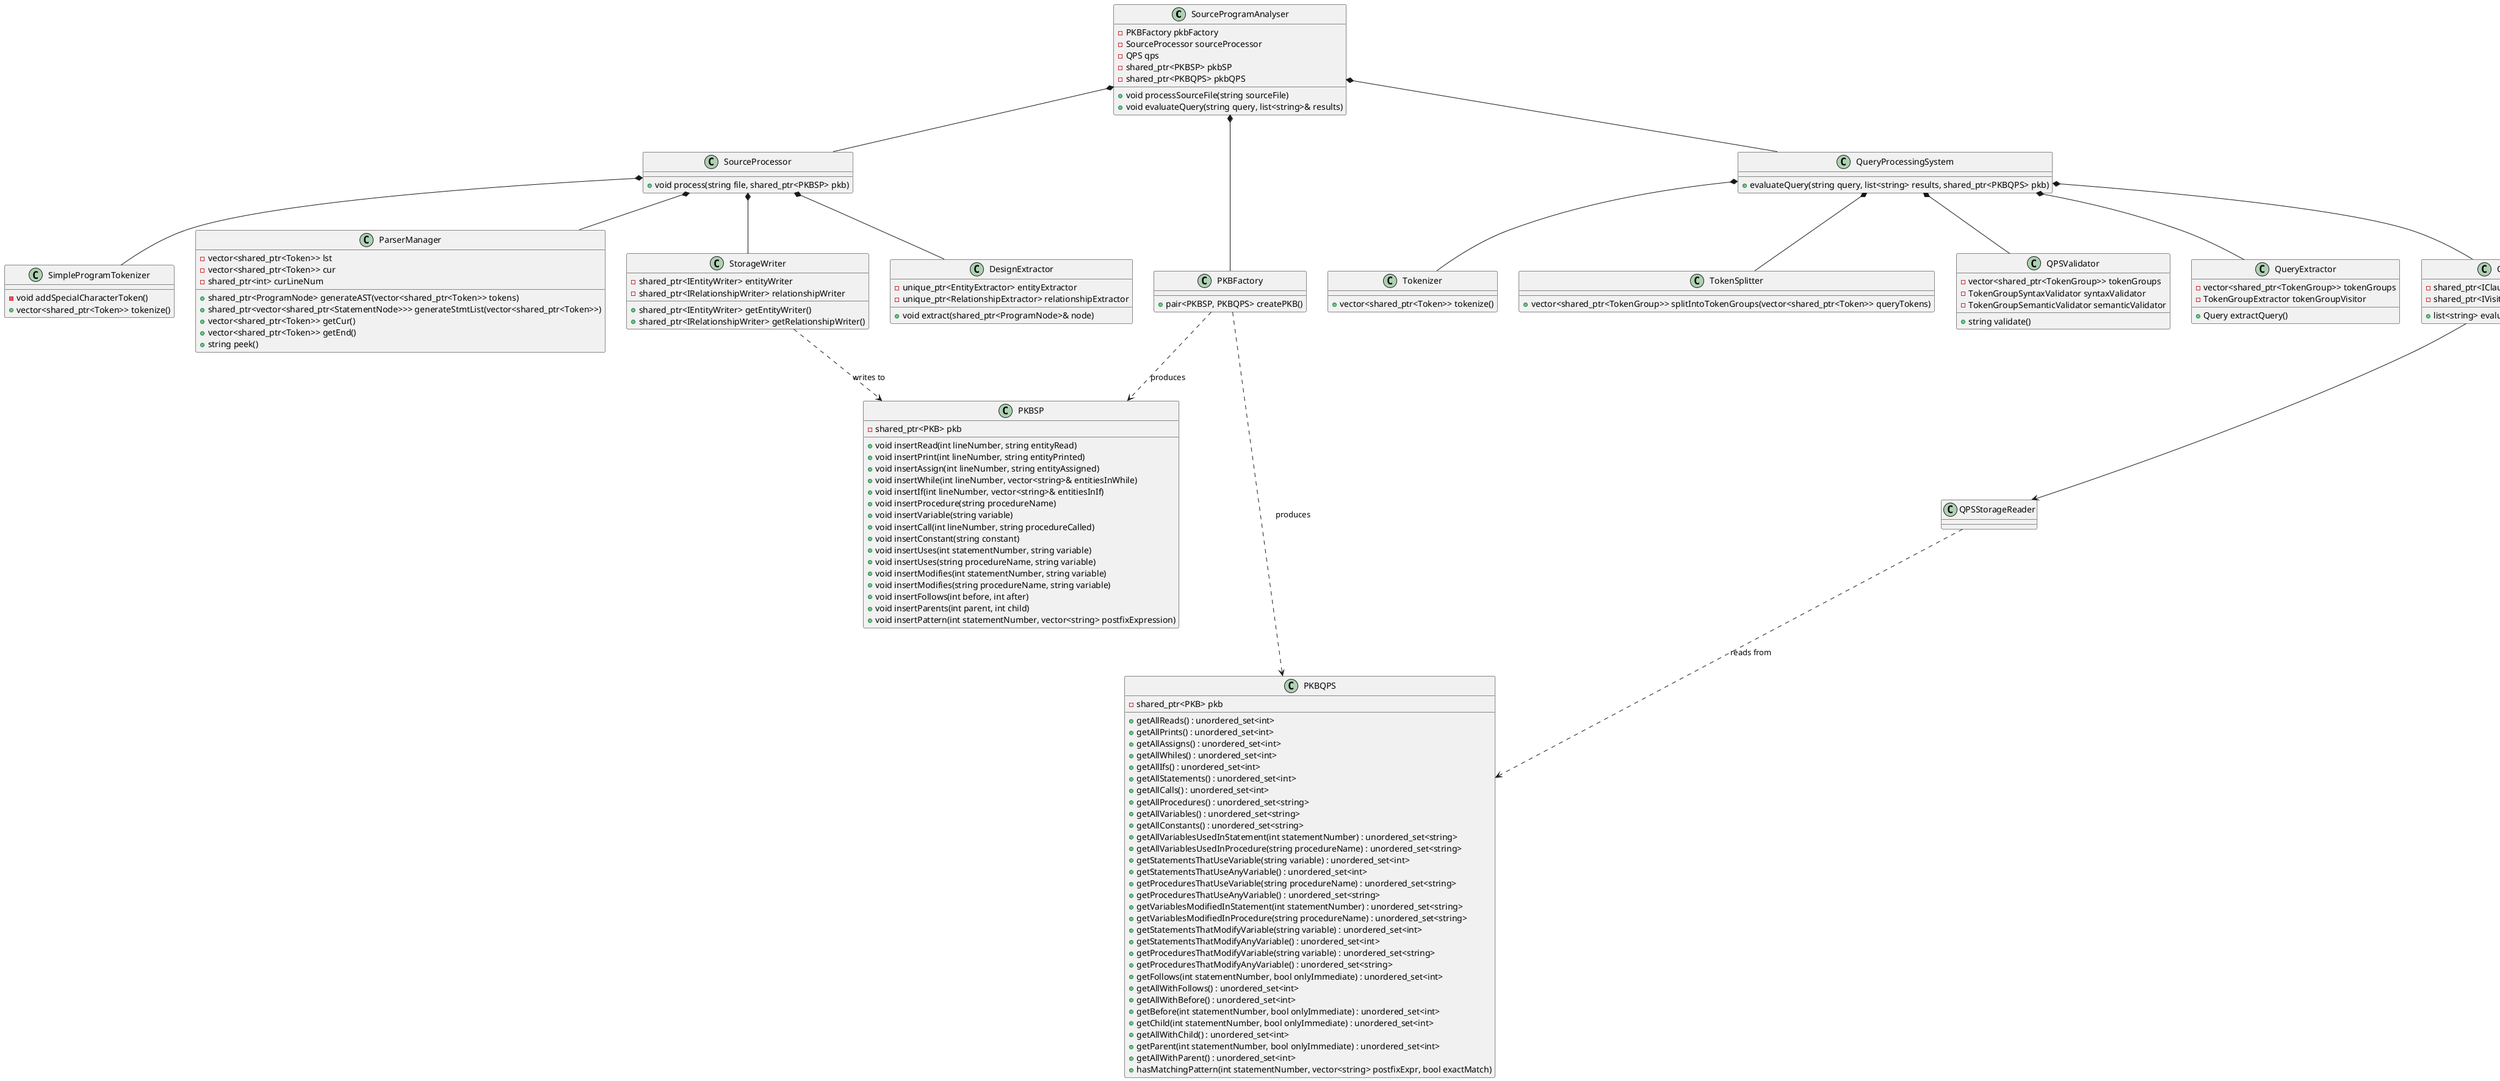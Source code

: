 @startuml
class SourceProgramAnalyser {
    -PKBFactory pkbFactory
    -SourceProcessor sourceProcessor
    -QPS qps
    -shared_ptr<PKBSP> pkbSP
    -shared_ptr<PKBQPS> pkbQPS
    +void processSourceFile(string sourceFile)
    +void evaluateQuery(string query, list<string>& results)
}

class SourceProcessor {
    +void process(string file, shared_ptr<PKBSP> pkb)
}

class PKBFactory {
    +pair<PKBSP, PKBQPS> createPKB()
}

class SimpleProgramTokenizer {
    -void addSpecialCharacterToken()
    +vector<shared_ptr<Token>> tokenize()
}

class ParserManager {
     -vector<shared_ptr<Token>> lst
     -vector<shared_ptr<Token>> cur
     -shared_ptr<int> curLineNum
    +shared_ptr<ProgramNode> generateAST(vector<shared_ptr<Token>> tokens)
    +shared_ptr<vector<shared_ptr<StatementNode>>> generateStmtList(vector<shared_ptr<Token>>)
    +vector<shared_ptr<Token>> getCur()
    +vector<shared_ptr<Token>> getEnd()
    +string peek()
}

class StorageWriter {
    -shared_ptr<IEntityWriter> entityWriter
    -shared_ptr<IRelationshipWriter> relationshipWriter
    +shared_ptr<IEntityWriter> getEntityWriter()
    +shared_ptr<IRelationshipWriter> getRelationshipWriter()
}

class DesignExtractor {
    -unique_ptr<EntityExtractor> entityExtractor
    -unique_ptr<RelationshipExtractor> relationshipExtractor
    +void extract(shared_ptr<ProgramNode>& node)
}

class PKBSP {
    -shared_ptr<PKB> pkb
    +void insertRead(int lineNumber, string entityRead)
    +void insertPrint(int lineNumber, string entityPrinted)
    +void insertAssign(int lineNumber, string entityAssigned)
    +void insertWhile(int lineNumber, vector<string>& entitiesInWhile)
    +void insertIf(int lineNumber, vector<string>& entitiesInIf)
    +void insertProcedure(string procedureName)
    +void insertVariable(string variable)
    +void insertCall(int lineNumber, string procedureCalled)
    +void insertConstant(string constant)
    +void insertUses(int statementNumber, string variable)
    +void insertUses(string procedureName, string variable)
    +void insertModifies(int statementNumber, string variable)
    +void insertModifies(string procedureName, string variable)
    +void insertFollows(int before, int after)
    +void insertParents(int parent, int child)
    +void insertPattern(int statementNumber, vector<string> postfixExpression)
}

class QueryProcessingSystem {
 + evaluateQuery(string query, list<string> results, shared_ptr<PKBQPS> pkb)
}

class QPSStorageReader

class Tokenizer {
 +vector<shared_ptr<Token>> tokenize()
}

class TokenSplitter {
     +vector<shared_ptr<TokenGroup>> splitIntoTokenGroups(vector<shared_ptr<Token>> queryTokens)
}

class QPSValidator {
 -vector<shared_ptr<TokenGroup>> tokenGroups
 -TokenGroupSyntaxValidator syntaxValidator
 -TokenGroupSemanticValidator semanticValidator
 +string validate()
}

class QueryExtractor {
 -vector<shared_ptr<TokenGroup>> tokenGroups
     -TokenGroupExtractor tokenGroupVisitor
     +Query extractQuery()
}

class QueryEvaluator {
 -shared_ptr<IClauseVisitor> clauseVisitor
 -shared_ptr<IVisitsSynonym> synonymVisitor
 +list<string> evaluateQuery(Query query)
}

class PKBQPS {
    -shared_ptr<PKB> pkb
    + getAllReads() : unordered_set<int>
    + getAllPrints() : unordered_set<int>
    + getAllAssigns() : unordered_set<int>
    + getAllWhiles() : unordered_set<int>
    + getAllIfs() : unordered_set<int>
    + getAllStatements() : unordered_set<int>
    + getAllCalls() : unordered_set<int>
    + getAllProcedures() : unordered_set<string>
    + getAllVariables() : unordered_set<string>
    + getAllConstants() : unordered_set<string>
    + getAllVariablesUsedInStatement(int statementNumber) : unordered_set<string>
    + getAllVariablesUsedInProcedure(string procedureName) : unordered_set<string>
    + getStatementsThatUseVariable(string variable) : unordered_set<int>
    + getStatementsThatUseAnyVariable() : unordered_set<int>
    + getProceduresThatUseVariable(string procedureName) : unordered_set<string>
    + getProceduresThatUseAnyVariable() : unordered_set<string>
    + getVariablesModifiedInStatement(int statementNumber) : unordered_set<string>
    + getVariablesModifiedInProcedure(string procedureName) : unordered_set<string>
    + getStatementsThatModifyVariable(string variable) : unordered_set<int>
    + getStatementsThatModifyAnyVariable() : unordered_set<int>
    + getProceduresThatModifyVariable(string variable) : unordered_set<string>
    + getProceduresThatModifyAnyVariable() : unordered_set<string>
    + getFollows(int statementNumber, bool onlyImmediate) : unordered_set<int>
    + getAllWithFollows() : unordered_set<int>
    + getAllWithBefore() : unordered_set<int>
    + getBefore(int statementNumber, bool onlyImmediate) : unordered_set<int>
    + getChild(int statementNumber, bool onlyImmediate) : unordered_set<int>
    + getAllWithChild() : unordered_set<int>
    + getParent(int statementNumber, bool onlyImmediate) : unordered_set<int>
    + getAllWithParent() : unordered_set<int>
    + hasMatchingPattern(int statementNumber, vector<string> postfixExpr, bool exactMatch)
}

SourceProgramAnalyser *-- SourceProcessor
SourceProgramAnalyser *-- QueryProcessingSystem
SourceProgramAnalyser *-- PKBFactory

SourceProcessor *-- DesignExtractor
SourceProcessor *-- StorageWriter
SourceProcessor *-- ParserManager
SourceProcessor *-- SimpleProgramTokenizer

PKBFactory ..> PKBQPS : "produces"
PKBFactory ..> PKBSP : "produces"

StorageWriter ..> PKBSP : "writes to"

QueryProcessingSystem *-- Tokenizer
QueryProcessingSystem *-- TokenSplitter
QueryProcessingSystem *-- QPSValidator
QueryProcessingSystem *-- QueryExtractor
QueryProcessingSystem *-- QueryEvaluator
QueryEvaluator --> QPSStorageReader

QPSStorageReader ..> PKBQPS : "reads from"
@enduml

